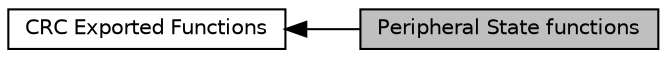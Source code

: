 digraph "Peripheral State functions"
{
  edge [fontname="Helvetica",fontsize="10",labelfontname="Helvetica",labelfontsize="10"];
  node [fontname="Helvetica",fontsize="10",shape=record];
  rankdir=LR;
  Node0 [label="Peripheral State functions",height=0.2,width=0.4,color="black", fillcolor="grey75", style="filled", fontcolor="black"];
  Node1 [label="CRC Exported Functions",height=0.2,width=0.4,color="black", fillcolor="white", style="filled",URL="$group___c_r_c___exported___functions.html"];
  Node1->Node0 [shape=plaintext, dir="back", style="solid"];
}
